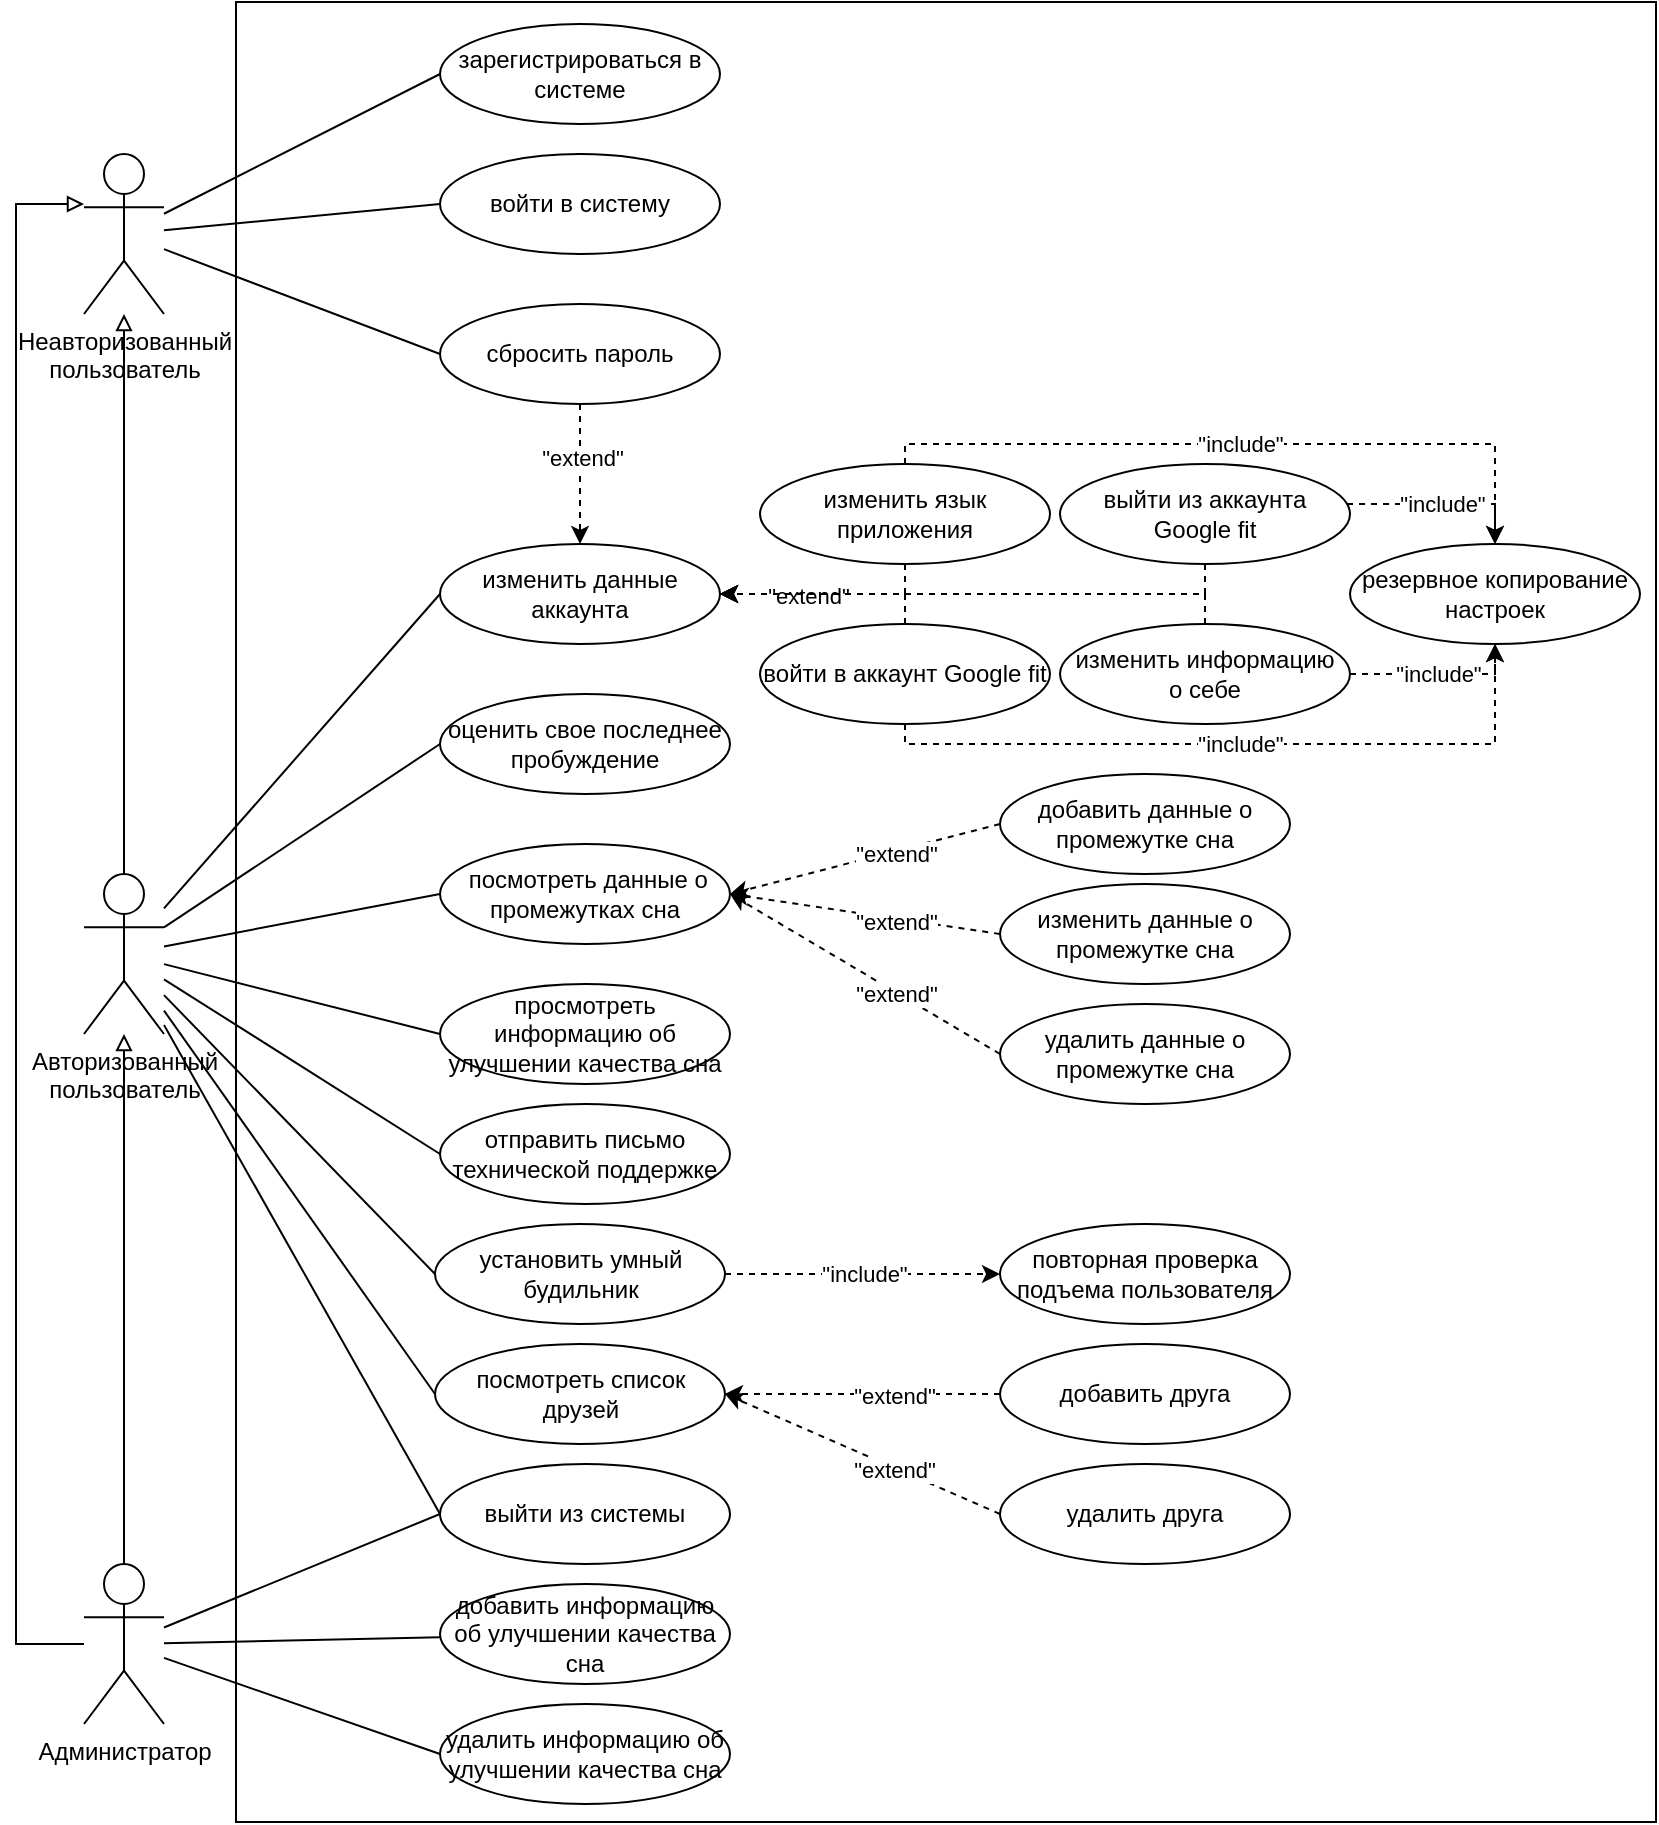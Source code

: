 <mxfile version="21.2.1" type="device">
  <diagram name="Page-1" id="6IH1Uj57txAtnQ3-qrH6">
    <mxGraphModel dx="2060" dy="1045" grid="0" gridSize="10" guides="1" tooltips="1" connect="1" arrows="1" fold="1" page="1" pageScale="1" pageWidth="850" pageHeight="1100" math="0" shadow="0">
      <root>
        <mxCell id="0" />
        <mxCell id="1" parent="0" />
        <mxCell id="caUSoL49L5aaZ1vEc8v7-1" value="" style="rounded=0;whiteSpace=wrap;html=1;" parent="1" vertex="1">
          <mxGeometry x="122" y="173" width="710" height="910" as="geometry" />
        </mxCell>
        <mxCell id="bG2lvQaRmbLn9BGuWBhT-1" value="Неавторизованный&lt;br&gt;пользователь" style="shape=umlActor;verticalLabelPosition=bottom;verticalAlign=top;html=1;outlineConnect=0;" parent="1" vertex="1">
          <mxGeometry x="46" y="249" width="40" height="80" as="geometry" />
        </mxCell>
        <mxCell id="bG2lvQaRmbLn9BGuWBhT-51" style="edgeStyle=orthogonalEdgeStyle;rounded=0;orthogonalLoop=1;jettySize=auto;html=1;endArrow=block;endFill=0;" parent="1" source="bG2lvQaRmbLn9BGuWBhT-2" target="bG2lvQaRmbLn9BGuWBhT-1" edge="1">
          <mxGeometry relative="1" as="geometry" />
        </mxCell>
        <mxCell id="bG2lvQaRmbLn9BGuWBhT-2" value="Авторизованный&lt;br style=&quot;border-color: var(--border-color);&quot;&gt;пользователь" style="shape=umlActor;verticalLabelPosition=bottom;verticalAlign=top;html=1;outlineConnect=0;" parent="1" vertex="1">
          <mxGeometry x="46" y="609" width="40" height="80" as="geometry" />
        </mxCell>
        <mxCell id="bG2lvQaRmbLn9BGuWBhT-13" value="сбросить пароль" style="ellipse;whiteSpace=wrap;html=1;" parent="1" vertex="1">
          <mxGeometry x="224" y="324" width="140" height="50" as="geometry" />
        </mxCell>
        <mxCell id="bG2lvQaRmbLn9BGuWBhT-14" value="войти в систему" style="ellipse;whiteSpace=wrap;html=1;" parent="1" vertex="1">
          <mxGeometry x="224" y="249" width="140" height="50" as="geometry" />
        </mxCell>
        <mxCell id="bG2lvQaRmbLn9BGuWBhT-15" value="зарегистрироваться в системе" style="ellipse;whiteSpace=wrap;html=1;" parent="1" vertex="1">
          <mxGeometry x="224" y="184" width="140" height="50" as="geometry" />
        </mxCell>
        <mxCell id="bG2lvQaRmbLn9BGuWBhT-21" value="изменить данные аккаунта" style="ellipse;whiteSpace=wrap;html=1;" parent="1" vertex="1">
          <mxGeometry x="224" y="444" width="140" height="50" as="geometry" />
        </mxCell>
        <mxCell id="bG2lvQaRmbLn9BGuWBhT-23" value="&amp;nbsp;посмотреть данные о&lt;br style=&quot;border-color: var(--border-color);&quot;&gt;промежутках сна" style="ellipse;whiteSpace=wrap;html=1;" parent="1" vertex="1">
          <mxGeometry x="224" y="594" width="145" height="50" as="geometry" />
        </mxCell>
        <mxCell id="bG2lvQaRmbLn9BGuWBhT-24" value="удалить данные о промежутке сна" style="ellipse;whiteSpace=wrap;html=1;" parent="1" vertex="1">
          <mxGeometry x="504" y="674" width="145" height="50" as="geometry" />
        </mxCell>
        <mxCell id="bG2lvQaRmbLn9BGuWBhT-25" value="изменить данные о промежутке сна" style="ellipse;whiteSpace=wrap;html=1;" parent="1" vertex="1">
          <mxGeometry x="504" y="614" width="145" height="50" as="geometry" />
        </mxCell>
        <mxCell id="bG2lvQaRmbLn9BGuWBhT-26" value="добавить данные о&lt;br&gt;промежутке сна" style="ellipse;whiteSpace=wrap;html=1;" parent="1" vertex="1">
          <mxGeometry x="504" y="559" width="145" height="50" as="geometry" />
        </mxCell>
        <mxCell id="bG2lvQaRmbLn9BGuWBhT-27" value="выйти из системы" style="ellipse;whiteSpace=wrap;html=1;" parent="1" vertex="1">
          <mxGeometry x="224" y="904" width="145" height="50" as="geometry" />
        </mxCell>
        <mxCell id="bG2lvQaRmbLn9BGuWBhT-30" value="посмотреть список друзей" style="ellipse;whiteSpace=wrap;html=1;" parent="1" vertex="1">
          <mxGeometry x="221.5" y="844" width="145" height="50" as="geometry" />
        </mxCell>
        <mxCell id="bG2lvQaRmbLn9BGuWBhT-31" value="удалить друга" style="ellipse;whiteSpace=wrap;html=1;" parent="1" vertex="1">
          <mxGeometry x="504" y="904" width="145" height="50" as="geometry" />
        </mxCell>
        <mxCell id="bG2lvQaRmbLn9BGuWBhT-59" style="rounded=0;orthogonalLoop=1;jettySize=auto;html=1;entryX=1;entryY=0.5;entryDx=0;entryDy=0;dashed=1;exitX=0;exitY=0.5;exitDx=0;exitDy=0;" parent="1" source="bG2lvQaRmbLn9BGuWBhT-32" target="bG2lvQaRmbLn9BGuWBhT-30" edge="1">
          <mxGeometry relative="1" as="geometry">
            <mxPoint x="509.663" y="818.686" as="sourcePoint" />
          </mxGeometry>
        </mxCell>
        <mxCell id="bG2lvQaRmbLn9BGuWBhT-60" value="&quot;extend&quot;" style="edgeLabel;html=1;align=center;verticalAlign=middle;resizable=0;points=[];" parent="bG2lvQaRmbLn9BGuWBhT-59" vertex="1" connectable="0">
          <mxGeometry x="-0.229" y="1" relative="1" as="geometry">
            <mxPoint as="offset" />
          </mxGeometry>
        </mxCell>
        <mxCell id="bG2lvQaRmbLn9BGuWBhT-32" value="добавить друга" style="ellipse;whiteSpace=wrap;html=1;" parent="1" vertex="1">
          <mxGeometry x="504" y="844" width="145" height="50" as="geometry" />
        </mxCell>
        <mxCell id="caUSoL49L5aaZ1vEc8v7-21" value="&quot;include&quot;" style="edgeStyle=orthogonalEdgeStyle;rounded=0;orthogonalLoop=1;jettySize=auto;html=1;entryX=0.5;entryY=0;entryDx=0;entryDy=0;dashed=1;" parent="1" source="bG2lvQaRmbLn9BGuWBhT-33" target="caUSoL49L5aaZ1vEc8v7-4" edge="1">
          <mxGeometry relative="1" as="geometry">
            <Array as="points">
              <mxPoint x="457" y="394" />
              <mxPoint x="752" y="394" />
            </Array>
          </mxGeometry>
        </mxCell>
        <mxCell id="bG2lvQaRmbLn9BGuWBhT-33" value="изменить язык приложения" style="ellipse;whiteSpace=wrap;html=1;" parent="1" vertex="1">
          <mxGeometry x="384" y="404" width="145" height="50" as="geometry" />
        </mxCell>
        <mxCell id="bG2lvQaRmbLn9BGuWBhT-37" value="удалить информацию об улучшении качества сна" style="ellipse;whiteSpace=wrap;html=1;" parent="1" vertex="1">
          <mxGeometry x="224" y="1024" width="145" height="50" as="geometry" />
        </mxCell>
        <mxCell id="bG2lvQaRmbLn9BGuWBhT-38" value="добавить информацию об улучшении качества сна" style="ellipse;whiteSpace=wrap;html=1;" parent="1" vertex="1">
          <mxGeometry x="224" y="964" width="145" height="50" as="geometry" />
        </mxCell>
        <mxCell id="caUSoL49L5aaZ1vEc8v7-23" value="&quot;include&quot;" style="edgeStyle=orthogonalEdgeStyle;rounded=0;orthogonalLoop=1;jettySize=auto;html=1;entryX=0.5;entryY=0;entryDx=0;entryDy=0;dashed=1;" parent="1" source="bG2lvQaRmbLn9BGuWBhT-39" target="caUSoL49L5aaZ1vEc8v7-4" edge="1">
          <mxGeometry relative="1" as="geometry">
            <Array as="points">
              <mxPoint x="752" y="424" />
            </Array>
          </mxGeometry>
        </mxCell>
        <mxCell id="bG2lvQaRmbLn9BGuWBhT-39" value="выйти из аккаунта Google fit" style="ellipse;whiteSpace=wrap;html=1;" parent="1" vertex="1">
          <mxGeometry x="534" y="404" width="145" height="50" as="geometry" />
        </mxCell>
        <mxCell id="caUSoL49L5aaZ1vEc8v7-24" value="&quot;include&quot;" style="edgeStyle=orthogonalEdgeStyle;rounded=0;orthogonalLoop=1;jettySize=auto;html=1;entryX=0.5;entryY=1;entryDx=0;entryDy=0;dashed=1;" parent="1" source="bG2lvQaRmbLn9BGuWBhT-40" target="caUSoL49L5aaZ1vEc8v7-4" edge="1">
          <mxGeometry relative="1" as="geometry">
            <Array as="points">
              <mxPoint x="457" y="544" />
              <mxPoint x="752" y="544" />
            </Array>
          </mxGeometry>
        </mxCell>
        <mxCell id="bG2lvQaRmbLn9BGuWBhT-40" value="войти в аккаунт Google fit" style="ellipse;whiteSpace=wrap;html=1;" parent="1" vertex="1">
          <mxGeometry x="384" y="484" width="145" height="50" as="geometry" />
        </mxCell>
        <mxCell id="bG2lvQaRmbLn9BGuWBhT-41" value="отправить письмо технической поддержке" style="ellipse;whiteSpace=wrap;html=1;" parent="1" vertex="1">
          <mxGeometry x="224" y="724" width="145" height="50" as="geometry" />
        </mxCell>
        <mxCell id="bG2lvQaRmbLn9BGuWBhT-42" value="просмотреть информацию об улучшении качества сна" style="ellipse;whiteSpace=wrap;html=1;" parent="1" vertex="1">
          <mxGeometry x="224" y="664" width="145" height="50" as="geometry" />
        </mxCell>
        <mxCell id="bG2lvQaRmbLn9BGuWBhT-43" value="оценить свое последнее пробуждение" style="ellipse;whiteSpace=wrap;html=1;" parent="1" vertex="1">
          <mxGeometry x="224" y="519" width="145" height="50" as="geometry" />
        </mxCell>
        <mxCell id="bG2lvQaRmbLn9BGuWBhT-44" style="edgeStyle=orthogonalEdgeStyle;rounded=0;orthogonalLoop=1;jettySize=auto;html=1;exitX=0.5;exitY=1;exitDx=0;exitDy=0;" parent="1" edge="1">
          <mxGeometry relative="1" as="geometry">
            <mxPoint x="296.5" y="794" as="sourcePoint" />
            <mxPoint x="296.5" y="794" as="targetPoint" />
          </mxGeometry>
        </mxCell>
        <mxCell id="bG2lvQaRmbLn9BGuWBhT-52" style="edgeStyle=orthogonalEdgeStyle;rounded=0;orthogonalLoop=1;jettySize=auto;html=1;endArrow=block;endFill=0;" parent="1" source="bG2lvQaRmbLn9BGuWBhT-45" target="bG2lvQaRmbLn9BGuWBhT-2" edge="1">
          <mxGeometry relative="1" as="geometry" />
        </mxCell>
        <mxCell id="bG2lvQaRmbLn9BGuWBhT-53" style="edgeStyle=orthogonalEdgeStyle;rounded=0;orthogonalLoop=1;jettySize=auto;html=1;endArrow=block;endFill=0;" parent="1" source="bG2lvQaRmbLn9BGuWBhT-45" target="bG2lvQaRmbLn9BGuWBhT-1" edge="1">
          <mxGeometry relative="1" as="geometry">
            <Array as="points">
              <mxPoint x="12" y="994" />
              <mxPoint x="12" y="274" />
            </Array>
            <mxPoint x="-26" y="264" as="targetPoint" />
          </mxGeometry>
        </mxCell>
        <mxCell id="bG2lvQaRmbLn9BGuWBhT-54" style="rounded=0;orthogonalLoop=1;jettySize=auto;html=1;endArrow=none;endFill=0;" parent="1" source="bG2lvQaRmbLn9BGuWBhT-45" target="bG2lvQaRmbLn9BGuWBhT-38" edge="1">
          <mxGeometry relative="1" as="geometry" />
        </mxCell>
        <mxCell id="bG2lvQaRmbLn9BGuWBhT-45" value="Администратор&lt;br&gt;" style="shape=umlActor;verticalLabelPosition=bottom;verticalAlign=top;html=1;outlineConnect=0;" parent="1" vertex="1">
          <mxGeometry x="46" y="954" width="40" height="80" as="geometry" />
        </mxCell>
        <mxCell id="bG2lvQaRmbLn9BGuWBhT-55" style="rounded=0;orthogonalLoop=1;jettySize=auto;html=1;endArrow=none;endFill=0;entryX=0;entryY=0.5;entryDx=0;entryDy=0;" parent="1" source="bG2lvQaRmbLn9BGuWBhT-45" target="bG2lvQaRmbLn9BGuWBhT-37" edge="1">
          <mxGeometry relative="1" as="geometry">
            <mxPoint x="74" y="1003" as="sourcePoint" />
            <mxPoint x="265" y="993" as="targetPoint" />
          </mxGeometry>
        </mxCell>
        <mxCell id="bG2lvQaRmbLn9BGuWBhT-56" style="rounded=0;orthogonalLoop=1;jettySize=auto;html=1;endArrow=none;endFill=0;exitX=0;exitY=0.5;exitDx=0;exitDy=0;" parent="1" source="bG2lvQaRmbLn9BGuWBhT-15" target="bG2lvQaRmbLn9BGuWBhT-1" edge="1">
          <mxGeometry relative="1" as="geometry">
            <mxPoint x="84" y="1233" as="sourcePoint" />
            <mxPoint x="144" y="304" as="targetPoint" />
          </mxGeometry>
        </mxCell>
        <mxCell id="bG2lvQaRmbLn9BGuWBhT-57" style="rounded=0;orthogonalLoop=1;jettySize=auto;html=1;endArrow=none;endFill=0;exitX=0;exitY=0.5;exitDx=0;exitDy=0;" parent="1" source="bG2lvQaRmbLn9BGuWBhT-14" target="bG2lvQaRmbLn9BGuWBhT-1" edge="1">
          <mxGeometry relative="1" as="geometry">
            <mxPoint x="234" y="219" as="sourcePoint" />
            <mxPoint x="64" y="264" as="targetPoint" />
          </mxGeometry>
        </mxCell>
        <mxCell id="bG2lvQaRmbLn9BGuWBhT-58" style="rounded=0;orthogonalLoop=1;jettySize=auto;html=1;endArrow=none;endFill=0;exitX=0;exitY=0.5;exitDx=0;exitDy=0;" parent="1" source="bG2lvQaRmbLn9BGuWBhT-13" target="bG2lvQaRmbLn9BGuWBhT-1" edge="1">
          <mxGeometry relative="1" as="geometry">
            <mxPoint x="244" y="229" as="sourcePoint" />
            <mxPoint x="64" y="284" as="targetPoint" />
          </mxGeometry>
        </mxCell>
        <mxCell id="bG2lvQaRmbLn9BGuWBhT-61" style="rounded=0;orthogonalLoop=1;jettySize=auto;html=1;entryX=1;entryY=0.5;entryDx=0;entryDy=0;dashed=1;exitX=0;exitY=0.5;exitDx=0;exitDy=0;" parent="1" source="bG2lvQaRmbLn9BGuWBhT-31" target="bG2lvQaRmbLn9BGuWBhT-30" edge="1">
          <mxGeometry relative="1" as="geometry">
            <mxPoint x="493" y="961" as="sourcePoint" />
            <mxPoint x="399" y="979" as="targetPoint" />
          </mxGeometry>
        </mxCell>
        <mxCell id="bG2lvQaRmbLn9BGuWBhT-62" value="&quot;extend&quot;" style="edgeLabel;html=1;align=center;verticalAlign=middle;resizable=0;points=[];" parent="bG2lvQaRmbLn9BGuWBhT-61" vertex="1" connectable="0">
          <mxGeometry x="-0.229" y="1" relative="1" as="geometry">
            <mxPoint as="offset" />
          </mxGeometry>
        </mxCell>
        <mxCell id="bG2lvQaRmbLn9BGuWBhT-63" style="rounded=0;orthogonalLoop=1;jettySize=auto;html=1;entryX=1;entryY=0.5;entryDx=0;entryDy=0;dashed=1;exitX=0;exitY=0.5;exitDx=0;exitDy=0;" parent="1" source="bG2lvQaRmbLn9BGuWBhT-26" target="bG2lvQaRmbLn9BGuWBhT-23" edge="1">
          <mxGeometry relative="1" as="geometry">
            <mxPoint x="484" y="912" as="sourcePoint" />
            <mxPoint x="399" y="929" as="targetPoint" />
          </mxGeometry>
        </mxCell>
        <mxCell id="bG2lvQaRmbLn9BGuWBhT-64" value="&quot;extend&quot;" style="edgeLabel;html=1;align=center;verticalAlign=middle;resizable=0;points=[];" parent="bG2lvQaRmbLn9BGuWBhT-63" vertex="1" connectable="0">
          <mxGeometry x="-0.229" y="1" relative="1" as="geometry">
            <mxPoint as="offset" />
          </mxGeometry>
        </mxCell>
        <mxCell id="bG2lvQaRmbLn9BGuWBhT-65" style="rounded=0;orthogonalLoop=1;jettySize=auto;html=1;entryX=1;entryY=0.5;entryDx=0;entryDy=0;dashed=1;exitX=0;exitY=0.5;exitDx=0;exitDy=0;" parent="1" source="bG2lvQaRmbLn9BGuWBhT-25" target="bG2lvQaRmbLn9BGuWBhT-23" edge="1">
          <mxGeometry relative="1" as="geometry">
            <mxPoint x="524" y="569" as="sourcePoint" />
            <mxPoint x="399" y="659" as="targetPoint" />
          </mxGeometry>
        </mxCell>
        <mxCell id="bG2lvQaRmbLn9BGuWBhT-66" value="&quot;extend&quot;" style="edgeLabel;html=1;align=center;verticalAlign=middle;resizable=0;points=[];" parent="bG2lvQaRmbLn9BGuWBhT-65" vertex="1" connectable="0">
          <mxGeometry x="-0.229" y="1" relative="1" as="geometry">
            <mxPoint as="offset" />
          </mxGeometry>
        </mxCell>
        <mxCell id="bG2lvQaRmbLn9BGuWBhT-68" style="rounded=0;orthogonalLoop=1;jettySize=auto;html=1;entryX=1;entryY=0.5;entryDx=0;entryDy=0;dashed=1;exitX=0;exitY=0.5;exitDx=0;exitDy=0;" parent="1" source="bG2lvQaRmbLn9BGuWBhT-24" target="bG2lvQaRmbLn9BGuWBhT-23" edge="1">
          <mxGeometry relative="1" as="geometry">
            <mxPoint x="494" y="639" as="sourcePoint" />
            <mxPoint x="399" y="659" as="targetPoint" />
          </mxGeometry>
        </mxCell>
        <mxCell id="bG2lvQaRmbLn9BGuWBhT-69" value="&quot;extend&quot;" style="edgeLabel;html=1;align=center;verticalAlign=middle;resizable=0;points=[];" parent="bG2lvQaRmbLn9BGuWBhT-68" vertex="1" connectable="0">
          <mxGeometry x="-0.229" y="1" relative="1" as="geometry">
            <mxPoint as="offset" />
          </mxGeometry>
        </mxCell>
        <mxCell id="bG2lvQaRmbLn9BGuWBhT-70" style="rounded=0;orthogonalLoop=1;jettySize=auto;html=1;endArrow=none;endFill=0;entryX=0;entryY=0.5;entryDx=0;entryDy=0;" parent="1" source="bG2lvQaRmbLn9BGuWBhT-45" target="bG2lvQaRmbLn9BGuWBhT-27" edge="1">
          <mxGeometry relative="1" as="geometry">
            <mxPoint x="64" y="993" as="sourcePoint" />
            <mxPoint x="265" y="993" as="targetPoint" />
          </mxGeometry>
        </mxCell>
        <mxCell id="caUSoL49L5aaZ1vEc8v7-25" value="&quot;include&quot;" style="edgeStyle=orthogonalEdgeStyle;rounded=0;orthogonalLoop=1;jettySize=auto;html=1;entryX=0.5;entryY=1;entryDx=0;entryDy=0;dashed=1;" parent="1" source="bG2lvQaRmbLn9BGuWBhT-80" target="caUSoL49L5aaZ1vEc8v7-4" edge="1">
          <mxGeometry relative="1" as="geometry">
            <Array as="points">
              <mxPoint x="752" y="509" />
            </Array>
          </mxGeometry>
        </mxCell>
        <mxCell id="bG2lvQaRmbLn9BGuWBhT-80" value="изменить информацию &lt;br&gt;о себе" style="ellipse;whiteSpace=wrap;html=1;" parent="1" vertex="1">
          <mxGeometry x="534" y="484" width="145" height="50" as="geometry" />
        </mxCell>
        <mxCell id="bG2lvQaRmbLn9BGuWBhT-81" style="rounded=0;orthogonalLoop=1;jettySize=auto;html=1;entryX=0.5;entryY=0;entryDx=0;entryDy=0;dashed=1;exitX=0.5;exitY=1;exitDx=0;exitDy=0;" parent="1" source="bG2lvQaRmbLn9BGuWBhT-13" target="bG2lvQaRmbLn9BGuWBhT-21" edge="1">
          <mxGeometry relative="1" as="geometry">
            <mxPoint x="514" y="594" as="sourcePoint" />
            <mxPoint x="379" y="659" as="targetPoint" />
          </mxGeometry>
        </mxCell>
        <mxCell id="bG2lvQaRmbLn9BGuWBhT-82" value="&quot;extend&quot;" style="edgeLabel;html=1;align=center;verticalAlign=middle;resizable=0;points=[];" parent="bG2lvQaRmbLn9BGuWBhT-81" vertex="1" connectable="0">
          <mxGeometry x="-0.229" y="1" relative="1" as="geometry">
            <mxPoint as="offset" />
          </mxGeometry>
        </mxCell>
        <mxCell id="bG2lvQaRmbLn9BGuWBhT-85" style="rounded=0;orthogonalLoop=1;jettySize=auto;html=1;entryX=1;entryY=0.5;entryDx=0;entryDy=0;dashed=1;exitX=0.5;exitY=1;exitDx=0;exitDy=0;edgeStyle=orthogonalEdgeStyle;" parent="1" source="bG2lvQaRmbLn9BGuWBhT-39" target="bG2lvQaRmbLn9BGuWBhT-21" edge="1">
          <mxGeometry relative="1" as="geometry">
            <mxPoint x="314" y="394" as="sourcePoint" />
            <mxPoint x="314" y="464" as="targetPoint" />
            <Array as="points">
              <mxPoint x="607" y="469" />
            </Array>
          </mxGeometry>
        </mxCell>
        <mxCell id="bG2lvQaRmbLn9BGuWBhT-86" value="&quot;extend&quot;" style="edgeLabel;html=1;align=center;verticalAlign=middle;resizable=0;points=[];" parent="bG2lvQaRmbLn9BGuWBhT-85" vertex="1" connectable="0">
          <mxGeometry x="-0.229" y="1" relative="1" as="geometry">
            <mxPoint x="-114" as="offset" />
          </mxGeometry>
        </mxCell>
        <mxCell id="bG2lvQaRmbLn9BGuWBhT-87" style="rounded=0;orthogonalLoop=1;jettySize=auto;html=1;entryX=1;entryY=0.5;entryDx=0;entryDy=0;dashed=1;exitX=0.5;exitY=0;exitDx=0;exitDy=0;edgeStyle=orthogonalEdgeStyle;" parent="1" source="bG2lvQaRmbLn9BGuWBhT-40" target="bG2lvQaRmbLn9BGuWBhT-21" edge="1">
          <mxGeometry relative="1" as="geometry">
            <mxPoint x="324" y="404" as="sourcePoint" />
            <mxPoint x="324" y="474" as="targetPoint" />
            <Array as="points">
              <mxPoint x="457" y="469" />
            </Array>
          </mxGeometry>
        </mxCell>
        <mxCell id="bG2lvQaRmbLn9BGuWBhT-91" style="rounded=0;orthogonalLoop=1;jettySize=auto;html=1;endArrow=none;endFill=0;exitX=0;exitY=0.5;exitDx=0;exitDy=0;" parent="1" source="bG2lvQaRmbLn9BGuWBhT-21" target="bG2lvQaRmbLn9BGuWBhT-2" edge="1">
          <mxGeometry relative="1" as="geometry">
            <mxPoint x="234" y="359" as="sourcePoint" />
            <mxPoint x="74" y="306" as="targetPoint" />
          </mxGeometry>
        </mxCell>
        <mxCell id="bG2lvQaRmbLn9BGuWBhT-92" style="rounded=0;orthogonalLoop=1;jettySize=auto;html=1;endArrow=none;endFill=0;exitX=0;exitY=0.5;exitDx=0;exitDy=0;" parent="1" source="bG2lvQaRmbLn9BGuWBhT-43" target="bG2lvQaRmbLn9BGuWBhT-2" edge="1">
          <mxGeometry relative="1" as="geometry">
            <mxPoint x="244" y="369" as="sourcePoint" />
            <mxPoint x="84" y="316" as="targetPoint" />
          </mxGeometry>
        </mxCell>
        <mxCell id="bG2lvQaRmbLn9BGuWBhT-93" style="rounded=0;orthogonalLoop=1;jettySize=auto;html=1;endArrow=none;endFill=0;exitX=0;exitY=0.5;exitDx=0;exitDy=0;" parent="1" source="bG2lvQaRmbLn9BGuWBhT-23" target="bG2lvQaRmbLn9BGuWBhT-2" edge="1">
          <mxGeometry relative="1" as="geometry">
            <mxPoint x="254" y="379" as="sourcePoint" />
            <mxPoint x="94" y="326" as="targetPoint" />
          </mxGeometry>
        </mxCell>
        <mxCell id="bG2lvQaRmbLn9BGuWBhT-94" style="rounded=0;orthogonalLoop=1;jettySize=auto;html=1;endArrow=none;endFill=0;exitX=0;exitY=0.5;exitDx=0;exitDy=0;" parent="1" source="bG2lvQaRmbLn9BGuWBhT-42" target="bG2lvQaRmbLn9BGuWBhT-2" edge="1">
          <mxGeometry relative="1" as="geometry">
            <mxPoint x="264" y="389" as="sourcePoint" />
            <mxPoint x="104" y="336" as="targetPoint" />
          </mxGeometry>
        </mxCell>
        <mxCell id="bG2lvQaRmbLn9BGuWBhT-95" style="rounded=0;orthogonalLoop=1;jettySize=auto;html=1;endArrow=none;endFill=0;exitX=0;exitY=0.5;exitDx=0;exitDy=0;" parent="1" source="bG2lvQaRmbLn9BGuWBhT-41" target="bG2lvQaRmbLn9BGuWBhT-2" edge="1">
          <mxGeometry relative="1" as="geometry">
            <mxPoint x="274" y="399" as="sourcePoint" />
            <mxPoint x="114" y="346" as="targetPoint" />
          </mxGeometry>
        </mxCell>
        <mxCell id="caUSoL49L5aaZ1vEc8v7-2" style="rounded=0;orthogonalLoop=1;jettySize=auto;html=1;endArrow=none;endFill=0;exitX=0;exitY=0.5;exitDx=0;exitDy=0;" parent="1" source="bG2lvQaRmbLn9BGuWBhT-30" target="bG2lvQaRmbLn9BGuWBhT-2" edge="1">
          <mxGeometry relative="1" as="geometry">
            <mxPoint x="234" y="769" as="sourcePoint" />
            <mxPoint x="74" y="671" as="targetPoint" />
          </mxGeometry>
        </mxCell>
        <mxCell id="caUSoL49L5aaZ1vEc8v7-3" style="rounded=0;orthogonalLoop=1;jettySize=auto;html=1;endArrow=none;endFill=0;exitX=0;exitY=0.5;exitDx=0;exitDy=0;" parent="1" source="bG2lvQaRmbLn9BGuWBhT-27" target="bG2lvQaRmbLn9BGuWBhT-2" edge="1">
          <mxGeometry relative="1" as="geometry">
            <mxPoint x="234" y="849" as="sourcePoint" />
            <mxPoint x="74" y="680" as="targetPoint" />
          </mxGeometry>
        </mxCell>
        <mxCell id="caUSoL49L5aaZ1vEc8v7-4" value="резервное копирование&lt;br&gt;настроек" style="ellipse;whiteSpace=wrap;html=1;" parent="1" vertex="1">
          <mxGeometry x="679" y="444" width="145" height="50" as="geometry" />
        </mxCell>
        <mxCell id="caUSoL49L5aaZ1vEc8v7-7" value="повторная проверка подъема пользователя" style="ellipse;whiteSpace=wrap;html=1;" parent="1" vertex="1">
          <mxGeometry x="504" y="784" width="145" height="50" as="geometry" />
        </mxCell>
        <mxCell id="caUSoL49L5aaZ1vEc8v7-9" value="&quot;include&quot;" style="rounded=0;orthogonalLoop=1;jettySize=auto;html=1;entryX=0;entryY=0.5;entryDx=0;entryDy=0;dashed=1;" parent="1" source="caUSoL49L5aaZ1vEc8v7-8" target="caUSoL49L5aaZ1vEc8v7-7" edge="1">
          <mxGeometry relative="1" as="geometry" />
        </mxCell>
        <mxCell id="caUSoL49L5aaZ1vEc8v7-8" value="установить умный будильник" style="ellipse;whiteSpace=wrap;html=1;" parent="1" vertex="1">
          <mxGeometry x="221.5" y="784" width="145" height="50" as="geometry" />
        </mxCell>
        <mxCell id="caUSoL49L5aaZ1vEc8v7-10" style="rounded=0;orthogonalLoop=1;jettySize=auto;html=1;endArrow=none;endFill=0;exitX=0;exitY=0.5;exitDx=0;exitDy=0;" parent="1" source="caUSoL49L5aaZ1vEc8v7-8" target="bG2lvQaRmbLn9BGuWBhT-2" edge="1">
          <mxGeometry relative="1" as="geometry">
            <mxPoint x="234" y="759" as="sourcePoint" />
            <mxPoint x="74" y="670" as="targetPoint" />
          </mxGeometry>
        </mxCell>
        <mxCell id="caUSoL49L5aaZ1vEc8v7-17" style="edgeStyle=orthogonalEdgeStyle;rounded=0;orthogonalLoop=1;jettySize=auto;html=1;dashed=1;exitX=0.5;exitY=1;exitDx=0;exitDy=0;entryX=1;entryY=0.5;entryDx=0;entryDy=0;" parent="1" source="bG2lvQaRmbLn9BGuWBhT-33" target="bG2lvQaRmbLn9BGuWBhT-21" edge="1">
          <mxGeometry relative="1" as="geometry">
            <mxPoint x="454" y="284" as="targetPoint" />
            <mxPoint x="484" y="204" as="sourcePoint" />
            <Array as="points">
              <mxPoint x="457" y="469" />
            </Array>
          </mxGeometry>
        </mxCell>
        <mxCell id="caUSoL49L5aaZ1vEc8v7-18" style="edgeStyle=orthogonalEdgeStyle;rounded=0;orthogonalLoop=1;jettySize=auto;html=1;dashed=1;entryX=1;entryY=0.5;entryDx=0;entryDy=0;exitX=0.5;exitY=0;exitDx=0;exitDy=0;" parent="1" source="bG2lvQaRmbLn9BGuWBhT-80" target="bG2lvQaRmbLn9BGuWBhT-21" edge="1">
          <mxGeometry relative="1" as="geometry">
            <mxPoint x="454" y="284" as="targetPoint" />
            <mxPoint x="484" y="204" as="sourcePoint" />
            <Array as="points">
              <mxPoint x="607" y="469" />
            </Array>
          </mxGeometry>
        </mxCell>
      </root>
    </mxGraphModel>
  </diagram>
</mxfile>
